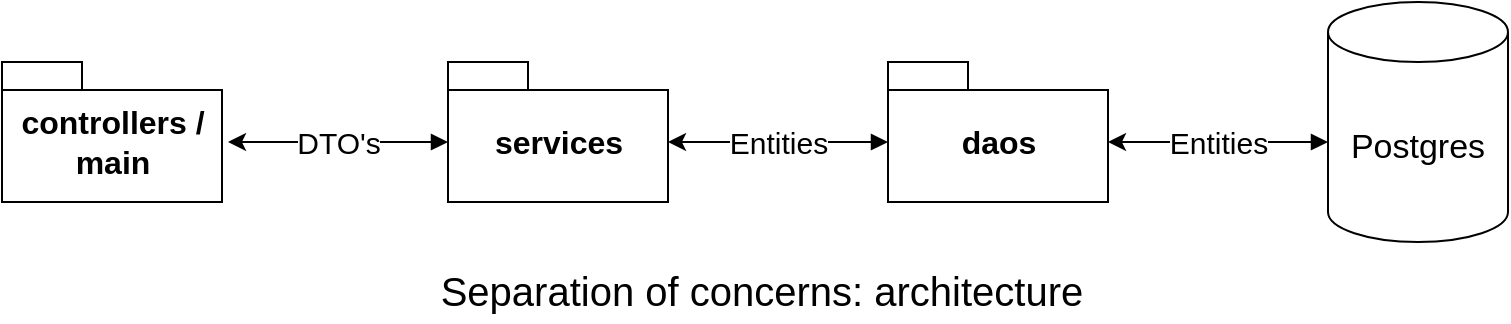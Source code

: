 <mxfile version="20.8.16" type="device"><diagram name="Page-1" id="B4aAF39lcSKuV3_jwQSj"><mxGraphModel dx="1114" dy="854" grid="1" gridSize="10" guides="1" tooltips="1" connect="1" arrows="1" fold="1" page="1" pageScale="1" pageWidth="827" pageHeight="1169" math="0" shadow="0"><root><mxCell id="0"/><mxCell id="1" parent="0"/><mxCell id="MgdK7-LiJTOS8bD4OWGr-10" value="&lt;font style=&quot;font-size: 15px;&quot;&gt;Entities&lt;/font&gt;" style="edgeStyle=orthogonalEdgeStyle;rounded=0;orthogonalLoop=1;jettySize=auto;html=1;startArrow=block;startFill=1;endArrow=classic;endFill=1;" parent="1" source="MgdK7-LiJTOS8bD4OWGr-1" target="MgdK7-LiJTOS8bD4OWGr-3" edge="1"><mxGeometry relative="1" as="geometry"><Array as="points"><mxPoint x="443" y="210"/><mxPoint x="443" y="210"/></Array></mxGeometry></mxCell><mxCell id="MgdK7-LiJTOS8bD4OWGr-1" value="&lt;font style=&quot;font-size: 16px;&quot;&gt;daos&lt;/font&gt;" style="shape=folder;fontStyle=1;spacingTop=10;tabWidth=40;tabHeight=14;tabPosition=left;html=1;" parent="1" vertex="1"><mxGeometry x="503" y="170" width="110" height="70" as="geometry"/></mxCell><mxCell id="MgdK7-LiJTOS8bD4OWGr-3" value="&lt;font style=&quot;font-size: 16px;&quot;&gt;services&lt;/font&gt;" style="shape=folder;fontStyle=1;spacingTop=10;tabWidth=40;tabHeight=14;tabPosition=left;html=1;" parent="1" vertex="1"><mxGeometry x="283" y="170" width="110" height="70" as="geometry"/></mxCell><mxCell id="MgdK7-LiJTOS8bD4OWGr-5" value="&lt;font style=&quot;font-size: 17px;&quot;&gt;Postgres&lt;/font&gt;" style="shape=cylinder3;whiteSpace=wrap;html=1;boundedLbl=1;backgroundOutline=1;size=15;" parent="1" vertex="1"><mxGeometry x="723" y="140" width="90" height="120" as="geometry"/></mxCell><mxCell id="MgdK7-LiJTOS8bD4OWGr-11" value="&lt;font style=&quot;font-size: 15px;&quot;&gt;Entities&lt;/font&gt;" style="edgeStyle=orthogonalEdgeStyle;rounded=0;orthogonalLoop=1;jettySize=auto;html=1;startArrow=block;startFill=1;endArrow=classic;endFill=1;" parent="1" edge="1"><mxGeometry relative="1" as="geometry"><mxPoint x="723" y="210" as="sourcePoint"/><mxPoint x="613" y="210" as="targetPoint"/><Array as="points"><mxPoint x="663" y="210"/><mxPoint x="663" y="210"/></Array><mxPoint as="offset"/></mxGeometry></mxCell><mxCell id="MgdK7-LiJTOS8bD4OWGr-12" value="&lt;font style=&quot;font-size: 16px;&quot;&gt;controllers /&lt;br&gt;main&lt;br&gt;&lt;/font&gt;" style="shape=folder;fontStyle=1;spacingTop=10;tabWidth=40;tabHeight=14;tabPosition=left;html=1;" parent="1" vertex="1"><mxGeometry x="60" y="170" width="110" height="70" as="geometry"/></mxCell><mxCell id="MgdK7-LiJTOS8bD4OWGr-13" value="&lt;font style=&quot;font-size: 15px;&quot;&gt;DTO's&lt;/font&gt;" style="edgeStyle=orthogonalEdgeStyle;rounded=0;orthogonalLoop=1;jettySize=auto;html=1;startArrow=block;startFill=1;endArrow=classic;endFill=1;" parent="1" edge="1"><mxGeometry relative="1" as="geometry"><mxPoint x="283" y="210" as="sourcePoint"/><mxPoint x="173" y="210" as="targetPoint"/><Array as="points"><mxPoint x="223" y="210"/><mxPoint x="223" y="210"/></Array></mxGeometry></mxCell><mxCell id="MgdK7-LiJTOS8bD4OWGr-15" value="&lt;font style=&quot;font-size: 20px;&quot;&gt;Separation of concerns: architecture&lt;/font&gt;" style="text;html=1;strokeColor=none;fillColor=none;align=center;verticalAlign=middle;whiteSpace=wrap;rounded=0;fontSize=17;" parent="1" vertex="1"><mxGeometry x="200" y="270" width="480" height="30" as="geometry"/></mxCell></root></mxGraphModel></diagram></mxfile>